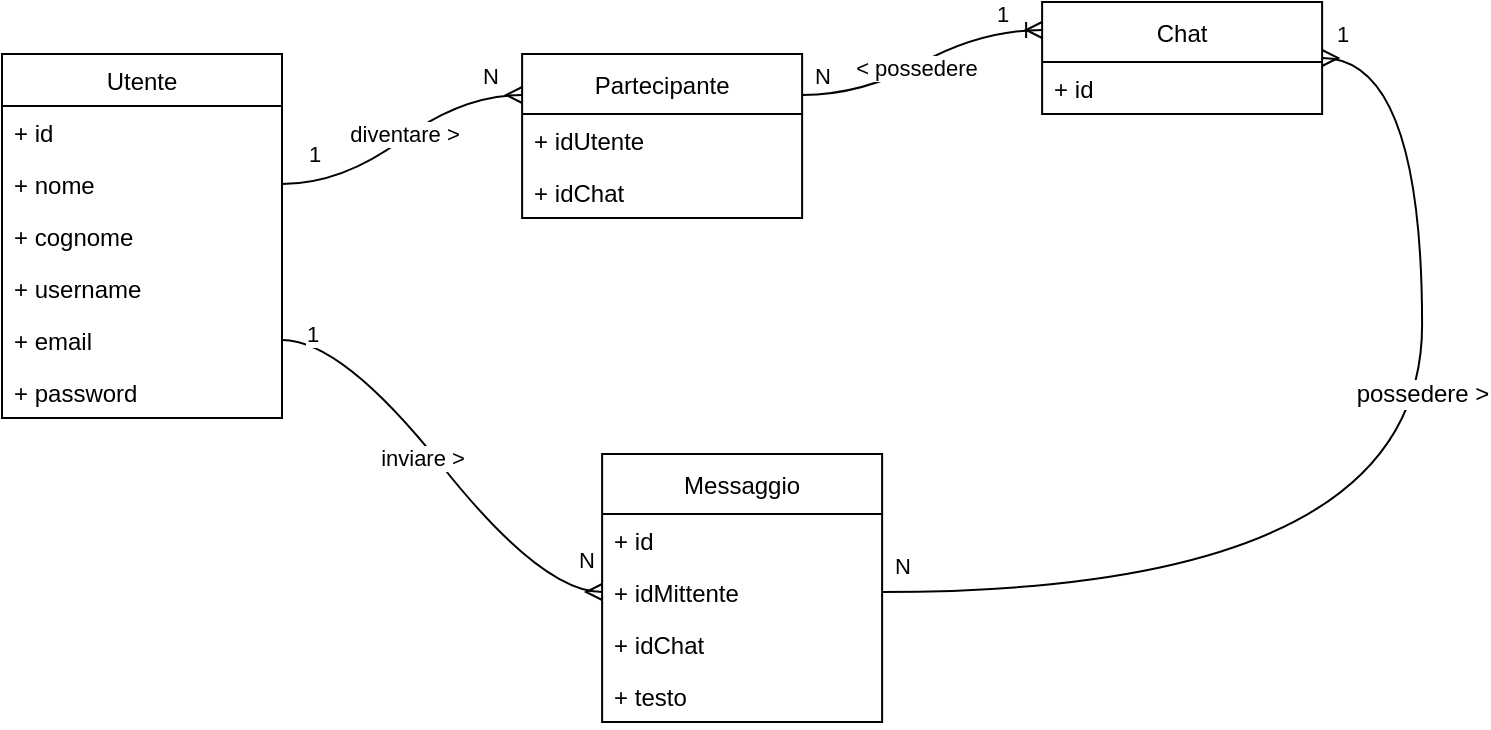 <mxfile version="16.5.5" type="device"><diagram id="RcnynNEsjOeyhZNYZDIb" name="database"><mxGraphModel dx="1108" dy="520" grid="1" gridSize="10" guides="1" tooltips="1" connect="1" arrows="1" fold="1" page="1" pageScale="1" pageWidth="1169" pageHeight="827" math="0" shadow="0"><root><mxCell id="k-AgFMI1Cwp0h8oRBPvH-0"/><mxCell id="k-AgFMI1Cwp0h8oRBPvH-1" parent="k-AgFMI1Cwp0h8oRBPvH-0"/><mxCell id="cEJHuC4yG1g9QW08WhZ6-20" value="Chat" style="swimlane;fontStyle=0;childLayout=stackLayout;horizontal=1;startSize=30;fillColor=none;horizontalStack=0;resizeParent=1;resizeParentMax=0;resizeLast=0;collapsible=1;marginBottom=0;" parent="k-AgFMI1Cwp0h8oRBPvH-1" vertex="1"><mxGeometry x="760.06" y="240" width="140" height="56" as="geometry"/></mxCell><mxCell id="cEJHuC4yG1g9QW08WhZ6-21" value="+ id" style="text;strokeColor=none;fillColor=none;align=left;verticalAlign=top;spacingLeft=4;spacingRight=4;overflow=hidden;rotatable=0;points=[[0,0.5],[1,0.5]];portConstraint=eastwest;" parent="cEJHuC4yG1g9QW08WhZ6-20" vertex="1"><mxGeometry y="30" width="140" height="26" as="geometry"/></mxCell><mxCell id="cEJHuC4yG1g9QW08WhZ6-22" value="Utente" style="swimlane;fontStyle=0;childLayout=stackLayout;horizontal=1;startSize=26;fillColor=none;horizontalStack=0;resizeParent=1;resizeParentMax=0;resizeLast=0;collapsible=1;marginBottom=0;" parent="k-AgFMI1Cwp0h8oRBPvH-1" vertex="1"><mxGeometry x="240.0" y="266" width="140" height="182" as="geometry"/></mxCell><mxCell id="cEJHuC4yG1g9QW08WhZ6-23" value="+ id" style="text;strokeColor=none;fillColor=none;align=left;verticalAlign=top;spacingLeft=4;spacingRight=4;overflow=hidden;rotatable=0;points=[[0,0.5],[1,0.5]];portConstraint=eastwest;" parent="cEJHuC4yG1g9QW08WhZ6-22" vertex="1"><mxGeometry y="26" width="140" height="26" as="geometry"/></mxCell><mxCell id="cEJHuC4yG1g9QW08WhZ6-24" value="+ nome" style="text;strokeColor=none;fillColor=none;align=left;verticalAlign=top;spacingLeft=4;spacingRight=4;overflow=hidden;rotatable=0;points=[[0,0.5],[1,0.5]];portConstraint=eastwest;" parent="cEJHuC4yG1g9QW08WhZ6-22" vertex="1"><mxGeometry y="52" width="140" height="26" as="geometry"/></mxCell><mxCell id="cEJHuC4yG1g9QW08WhZ6-25" value="+ cognome" style="text;strokeColor=none;fillColor=none;align=left;verticalAlign=top;spacingLeft=4;spacingRight=4;overflow=hidden;rotatable=0;points=[[0,0.5],[1,0.5]];portConstraint=eastwest;" parent="cEJHuC4yG1g9QW08WhZ6-22" vertex="1"><mxGeometry y="78" width="140" height="26" as="geometry"/></mxCell><mxCell id="cEJHuC4yG1g9QW08WhZ6-27" value="+ username" style="text;strokeColor=none;fillColor=none;align=left;verticalAlign=top;spacingLeft=4;spacingRight=4;overflow=hidden;rotatable=0;points=[[0,0.5],[1,0.5]];portConstraint=eastwest;" parent="cEJHuC4yG1g9QW08WhZ6-22" vertex="1"><mxGeometry y="104" width="140" height="26" as="geometry"/></mxCell><mxCell id="cEJHuC4yG1g9QW08WhZ6-26" value="+ email" style="text;strokeColor=none;fillColor=none;align=left;verticalAlign=top;spacingLeft=4;spacingRight=4;overflow=hidden;rotatable=0;points=[[0,0.5],[1,0.5]];portConstraint=eastwest;" parent="cEJHuC4yG1g9QW08WhZ6-22" vertex="1"><mxGeometry y="130" width="140" height="26" as="geometry"/></mxCell><mxCell id="sOkxhvkGtICsoxKk2dvZ-0" value="+ password" style="text;strokeColor=none;fillColor=none;align=left;verticalAlign=top;spacingLeft=4;spacingRight=4;overflow=hidden;rotatable=0;points=[[0,0.5],[1,0.5]];portConstraint=eastwest;" vertex="1" parent="cEJHuC4yG1g9QW08WhZ6-22"><mxGeometry y="156" width="140" height="26" as="geometry"/></mxCell><mxCell id="cEJHuC4yG1g9QW08WhZ6-30" value="Messaggio" style="swimlane;fontStyle=0;childLayout=stackLayout;horizontal=1;startSize=30;fillColor=none;horizontalStack=0;resizeParent=1;resizeParentMax=0;resizeLast=0;collapsible=1;marginBottom=0;" parent="k-AgFMI1Cwp0h8oRBPvH-1" vertex="1"><mxGeometry x="540.06" y="466" width="140" height="134" as="geometry"/></mxCell><mxCell id="cEJHuC4yG1g9QW08WhZ6-31" value="+ id" style="text;strokeColor=none;fillColor=none;align=left;verticalAlign=top;spacingLeft=4;spacingRight=4;overflow=hidden;rotatable=0;points=[[0,0.5],[1,0.5]];portConstraint=eastwest;" parent="cEJHuC4yG1g9QW08WhZ6-30" vertex="1"><mxGeometry y="30" width="140" height="26" as="geometry"/></mxCell><mxCell id="cEJHuC4yG1g9QW08WhZ6-32" value="+ idMittente" style="text;strokeColor=none;fillColor=none;align=left;verticalAlign=top;spacingLeft=4;spacingRight=4;overflow=hidden;rotatable=0;points=[[0,0.5],[1,0.5]];portConstraint=eastwest;" parent="cEJHuC4yG1g9QW08WhZ6-30" vertex="1"><mxGeometry y="56" width="140" height="26" as="geometry"/></mxCell><mxCell id="cEJHuC4yG1g9QW08WhZ6-33" value="+ idChat" style="text;strokeColor=none;fillColor=none;align=left;verticalAlign=top;spacingLeft=4;spacingRight=4;overflow=hidden;rotatable=0;points=[[0,0.5],[1,0.5]];portConstraint=eastwest;" parent="cEJHuC4yG1g9QW08WhZ6-30" vertex="1"><mxGeometry y="82" width="140" height="26" as="geometry"/></mxCell><mxCell id="cEJHuC4yG1g9QW08WhZ6-34" value="+ testo" style="text;strokeColor=none;fillColor=none;align=left;verticalAlign=top;spacingLeft=4;spacingRight=4;overflow=hidden;rotatable=0;points=[[0,0.5],[1,0.5]];portConstraint=eastwest;" parent="cEJHuC4yG1g9QW08WhZ6-30" vertex="1"><mxGeometry y="108" width="140" height="26" as="geometry"/></mxCell><mxCell id="cEJHuC4yG1g9QW08WhZ6-50" value="Partecipante" style="swimlane;fontStyle=0;childLayout=stackLayout;horizontal=1;startSize=30;fillColor=none;horizontalStack=0;resizeParent=1;resizeParentMax=0;resizeLast=0;collapsible=1;marginBottom=0;" parent="k-AgFMI1Cwp0h8oRBPvH-1" vertex="1"><mxGeometry x="500.06" y="266" width="140" height="82" as="geometry"/></mxCell><mxCell id="cEJHuC4yG1g9QW08WhZ6-51" value="+ idUtente" style="text;strokeColor=none;fillColor=none;align=left;verticalAlign=top;spacingLeft=4;spacingRight=4;overflow=hidden;rotatable=0;points=[[0,0.5],[1,0.5]];portConstraint=eastwest;" parent="cEJHuC4yG1g9QW08WhZ6-50" vertex="1"><mxGeometry y="30" width="140" height="26" as="geometry"/></mxCell><mxCell id="cEJHuC4yG1g9QW08WhZ6-52" value="+ idChat" style="text;strokeColor=none;fillColor=none;align=left;verticalAlign=top;spacingLeft=4;spacingRight=4;overflow=hidden;rotatable=0;points=[[0,0.5],[1,0.5]];portConstraint=eastwest;" parent="cEJHuC4yG1g9QW08WhZ6-50" vertex="1"><mxGeometry y="56" width="140" height="26" as="geometry"/></mxCell><mxCell id="cEJHuC4yG1g9QW08WhZ6-54" value="" style="edgeStyle=entityRelationEdgeStyle;fontSize=12;html=1;endArrow=ERmany;rounded=0;curved=1;exitX=1;exitY=0.5;exitDx=0;exitDy=0;entryX=0;entryY=0.25;entryDx=0;entryDy=0;" parent="k-AgFMI1Cwp0h8oRBPvH-1" source="cEJHuC4yG1g9QW08WhZ6-24" target="cEJHuC4yG1g9QW08WhZ6-50" edge="1"><mxGeometry width="100" height="100" relative="1" as="geometry"><mxPoint x="350.06" y="316" as="sourcePoint"/><mxPoint x="450.06" y="216" as="targetPoint"/></mxGeometry></mxCell><mxCell id="AcKu7liZRnLOJbFPuXDq-14" value="diventare &amp;gt;" style="edgeLabel;html=1;align=center;verticalAlign=middle;resizable=0;points=[];" parent="cEJHuC4yG1g9QW08WhZ6-54" vertex="1" connectable="0"><mxGeometry x="0.591" y="-5" relative="1" as="geometry"><mxPoint x="-32" y="14" as="offset"/></mxGeometry></mxCell><mxCell id="AcKu7liZRnLOJbFPuXDq-15" value="N" style="edgeLabel;html=1;align=center;verticalAlign=middle;resizable=0;points=[];" parent="cEJHuC4yG1g9QW08WhZ6-54" vertex="1" connectable="0"><mxGeometry x="0.749" y="2" relative="1" as="geometry"><mxPoint y="-8" as="offset"/></mxGeometry></mxCell><mxCell id="AcKu7liZRnLOJbFPuXDq-16" value="1" style="edgeLabel;html=1;align=center;verticalAlign=middle;resizable=0;points=[];" parent="cEJHuC4yG1g9QW08WhZ6-54" vertex="1" connectable="0"><mxGeometry x="-0.762" y="3" relative="1" as="geometry"><mxPoint y="-12" as="offset"/></mxGeometry></mxCell><mxCell id="cEJHuC4yG1g9QW08WhZ6-55" value="" style="edgeStyle=entityRelationEdgeStyle;fontSize=12;html=1;endArrow=ERoneToMany;rounded=0;curved=1;exitX=1;exitY=0.25;exitDx=0;exitDy=0;entryX=0;entryY=0.25;entryDx=0;entryDy=0;" parent="k-AgFMI1Cwp0h8oRBPvH-1" source="cEJHuC4yG1g9QW08WhZ6-50" target="cEJHuC4yG1g9QW08WhZ6-20" edge="1"><mxGeometry width="100" height="100" relative="1" as="geometry"><mxPoint x="350.06" y="216" as="sourcePoint"/><mxPoint x="450.06" y="116" as="targetPoint"/></mxGeometry></mxCell><mxCell id="AcKu7liZRnLOJbFPuXDq-11" value="&amp;lt; possedere" style="edgeLabel;html=1;align=center;verticalAlign=middle;resizable=0;points=[];" parent="cEJHuC4yG1g9QW08WhZ6-55" vertex="1" connectable="0"><mxGeometry x="-0.074" relative="1" as="geometry"><mxPoint x="1" as="offset"/></mxGeometry></mxCell><mxCell id="AcKu7liZRnLOJbFPuXDq-12" value="1" style="edgeLabel;html=1;align=center;verticalAlign=middle;resizable=0;points=[];" parent="cEJHuC4yG1g9QW08WhZ6-55" vertex="1" connectable="0"><mxGeometry x="0.607" relative="1" as="geometry"><mxPoint x="5" y="-8" as="offset"/></mxGeometry></mxCell><mxCell id="AcKu7liZRnLOJbFPuXDq-13" value="N" style="edgeLabel;html=1;align=center;verticalAlign=middle;resizable=0;points=[];" parent="cEJHuC4yG1g9QW08WhZ6-55" vertex="1" connectable="0"><mxGeometry x="-0.75" y="2" relative="1" as="geometry"><mxPoint x="-6" y="-8" as="offset"/></mxGeometry></mxCell><mxCell id="cEJHuC4yG1g9QW08WhZ6-56" value="" style="edgeStyle=entityRelationEdgeStyle;fontSize=12;html=1;endArrow=ERmany;rounded=0;curved=1;exitX=1;exitY=0.5;exitDx=0;exitDy=0;entryX=0;entryY=0.5;entryDx=0;entryDy=0;" parent="k-AgFMI1Cwp0h8oRBPvH-1" source="cEJHuC4yG1g9QW08WhZ6-26" target="cEJHuC4yG1g9QW08WhZ6-32" edge="1"><mxGeometry width="100" height="100" relative="1" as="geometry"><mxPoint x="350.06" y="316" as="sourcePoint"/><mxPoint x="450.06" y="216" as="targetPoint"/></mxGeometry></mxCell><mxCell id="AcKu7liZRnLOJbFPuXDq-6" value="inviare &amp;gt;" style="edgeLabel;html=1;align=center;verticalAlign=middle;resizable=0;points=[];" parent="cEJHuC4yG1g9QW08WhZ6-56" vertex="1" connectable="0"><mxGeometry x="0.09" y="2" relative="1" as="geometry"><mxPoint x="-18" y="-11" as="offset"/></mxGeometry></mxCell><mxCell id="AcKu7liZRnLOJbFPuXDq-8" value="N" style="edgeLabel;html=1;align=center;verticalAlign=middle;resizable=0;points=[];" parent="cEJHuC4yG1g9QW08WhZ6-56" vertex="1" connectable="0"><mxGeometry x="0.664" y="11" relative="1" as="geometry"><mxPoint x="17" y="-4" as="offset"/></mxGeometry></mxCell><mxCell id="AcKu7liZRnLOJbFPuXDq-17" value="1" style="edgeLabel;html=1;align=center;verticalAlign=middle;resizable=0;points=[];" parent="cEJHuC4yG1g9QW08WhZ6-56" vertex="1" connectable="0"><mxGeometry x="-0.867" y="-4" relative="1" as="geometry"><mxPoint y="-7" as="offset"/></mxGeometry></mxCell><mxCell id="cEJHuC4yG1g9QW08WhZ6-57" value="possedere &amp;gt;" style="edgeStyle=orthogonalEdgeStyle;fontSize=12;html=1;endArrow=ERmany;rounded=0;exitX=1;exitY=0.5;exitDx=0;exitDy=0;entryX=1;entryY=0.5;entryDx=0;entryDy=0;curved=1;" parent="k-AgFMI1Cwp0h8oRBPvH-1" source="cEJHuC4yG1g9QW08WhZ6-32" target="cEJHuC4yG1g9QW08WhZ6-20" edge="1"><mxGeometry x="0.257" width="100" height="100" relative="1" as="geometry"><mxPoint x="350.06" y="516" as="sourcePoint"/><mxPoint x="450.06" y="416" as="targetPoint"/><Array as="points"><mxPoint x="950.06" y="535"/><mxPoint x="950.06" y="268"/></Array><mxPoint as="offset"/></mxGeometry></mxCell><mxCell id="AcKu7liZRnLOJbFPuXDq-9" value="N" style="edgeLabel;html=1;align=center;verticalAlign=middle;resizable=0;points=[];" parent="cEJHuC4yG1g9QW08WhZ6-57" vertex="1" connectable="0"><mxGeometry x="-0.705" y="3" relative="1" as="geometry"><mxPoint x="-77" y="-10" as="offset"/></mxGeometry></mxCell><mxCell id="AcKu7liZRnLOJbFPuXDq-10" value="1" style="edgeLabel;html=1;align=center;verticalAlign=middle;resizable=0;points=[];" parent="cEJHuC4yG1g9QW08WhZ6-57" vertex="1" connectable="0"><mxGeometry x="0.893" y="15" relative="1" as="geometry"><mxPoint x="-22" y="-27" as="offset"/></mxGeometry></mxCell></root></mxGraphModel></diagram></mxfile>